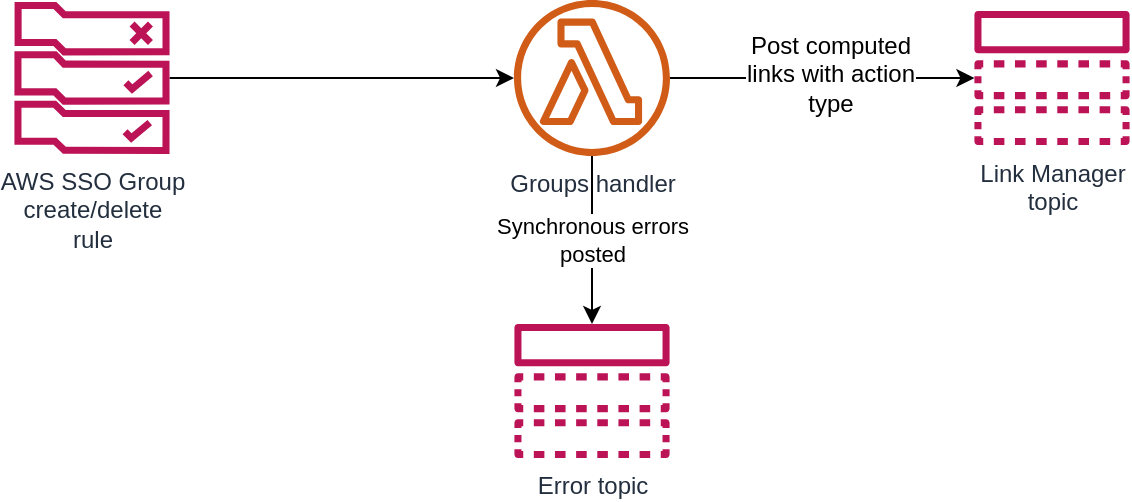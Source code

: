  
 


<mxfile version="12.4.8" type="device"><diagram id="vGvwesgtOiEO5F-KnaSR" name="Page-1"><mxGraphModel dx="2946" dy="1076" grid="1" gridSize="10" guides="1" tooltips="1" connect="1" arrows="1" fold="1" page="1" pageScale="1" pageWidth="1169" pageHeight="827" math="0" shadow="0"><root><mxCell id="0"/><mxCell id="1" parent="0"/><mxCell id="RAA-W-YgNLGsi4SJ9ExS-5" style="edgeStyle=orthogonalEdgeStyle;rounded=0;orthogonalLoop=1;jettySize=auto;html=1;" edge="1" parent="1" source="RAA-W-YgNLGsi4SJ9ExS-1" target="RAA-W-YgNLGsi4SJ9ExS-4"><mxGeometry relative="1" as="geometry"/></mxCell><mxCell id="RAA-W-YgNLGsi4SJ9ExS-1" value="&lt;div&gt;AWS SSO Group&lt;/div&gt;&lt;div&gt;create/delete&lt;/div&gt;&lt;div&gt;rule&lt;br&gt;&lt;/div&gt;" style="outlineConnect=0;fontColor=#232F3E;gradientColor=none;fillColor=#BC1356;strokeColor=none;dashed=0;verticalLabelPosition=bottom;verticalAlign=top;align=center;html=1;fontSize=12;fontStyle=0;aspect=fixed;pointerEvents=1;shape=mxgraph.aws4.rule_2;" vertex="1" parent="1"><mxGeometry x="30" y="319" width="78" height="76" as="geometry"/></mxCell><mxCell id="RAA-W-YgNLGsi4SJ9ExS-8" style="edgeStyle=orthogonalEdgeStyle;rounded=0;orthogonalLoop=1;jettySize=auto;html=1;" edge="1" parent="1" source="RAA-W-YgNLGsi4SJ9ExS-4" target="RAA-W-YgNLGsi4SJ9ExS-6"><mxGeometry relative="1" as="geometry"/></mxCell><mxCell id="RAA-W-YgNLGsi4SJ9ExS-9" value="&lt;div&gt;Post computed&lt;/div&gt;&lt;div&gt;links with action&lt;/div&gt;&lt;div&gt;type&lt;br&gt;&lt;/div&gt;" style="text;html=1;align=center;verticalAlign=middle;resizable=0;points=[];labelBackgroundColor=#ffffff;" vertex="1" connectable="0" parent="RAA-W-YgNLGsi4SJ9ExS-8"><mxGeometry x="0.052" y="2" relative="1" as="geometry"><mxPoint as="offset"/></mxGeometry></mxCell><mxCell id="RAA-W-YgNLGsi4SJ9ExS-10" value="&lt;div&gt;Synchronous errors&lt;/div&gt;&lt;div&gt;posted&lt;br&gt;&lt;/div&gt;" style="edgeStyle=orthogonalEdgeStyle;rounded=0;orthogonalLoop=1;jettySize=auto;html=1;" edge="1" parent="1" source="RAA-W-YgNLGsi4SJ9ExS-4" target="RAA-W-YgNLGsi4SJ9ExS-7"><mxGeometry relative="1" as="geometry"/></mxCell><mxCell id="RAA-W-YgNLGsi4SJ9ExS-4" value="Groups handler" style="outlineConnect=0;fontColor=#232F3E;gradientColor=none;fillColor=#D05C17;strokeColor=none;dashed=0;verticalLabelPosition=bottom;verticalAlign=top;align=center;html=1;fontSize=12;fontStyle=0;aspect=fixed;pointerEvents=1;shape=mxgraph.aws4.lambda_function;" vertex="1" parent="1"><mxGeometry x="280" y="318" width="78" height="78" as="geometry"/></mxCell><mxCell id="RAA-W-YgNLGsi4SJ9ExS-6" value="&lt;div&gt;Link Manager&lt;/div&gt;&lt;div&gt; topic&lt;/div&gt;&lt;div&gt;&lt;br&gt;&lt;/div&gt;" style="outlineConnect=0;fontColor=#232F3E;gradientColor=none;fillColor=#BC1356;strokeColor=none;dashed=0;verticalLabelPosition=bottom;verticalAlign=top;align=center;html=1;fontSize=12;fontStyle=0;aspect=fixed;pointerEvents=1;shape=mxgraph.aws4.topic;" vertex="1" parent="1"><mxGeometry x="510" y="323.5" width="78" height="67" as="geometry"/></mxCell><mxCell id="RAA-W-YgNLGsi4SJ9ExS-7" value="Error topic" style="outlineConnect=0;fontColor=#232F3E;gradientColor=none;fillColor=#BC1356;strokeColor=none;dashed=0;verticalLabelPosition=bottom;verticalAlign=top;align=center;html=1;fontSize=12;fontStyle=0;aspect=fixed;pointerEvents=1;shape=mxgraph.aws4.topic;" vertex="1" parent="1"><mxGeometry x="280" y="480" width="78" height="67" as="geometry"/></mxCell></root></mxGraphModel></diagram></mxfile>